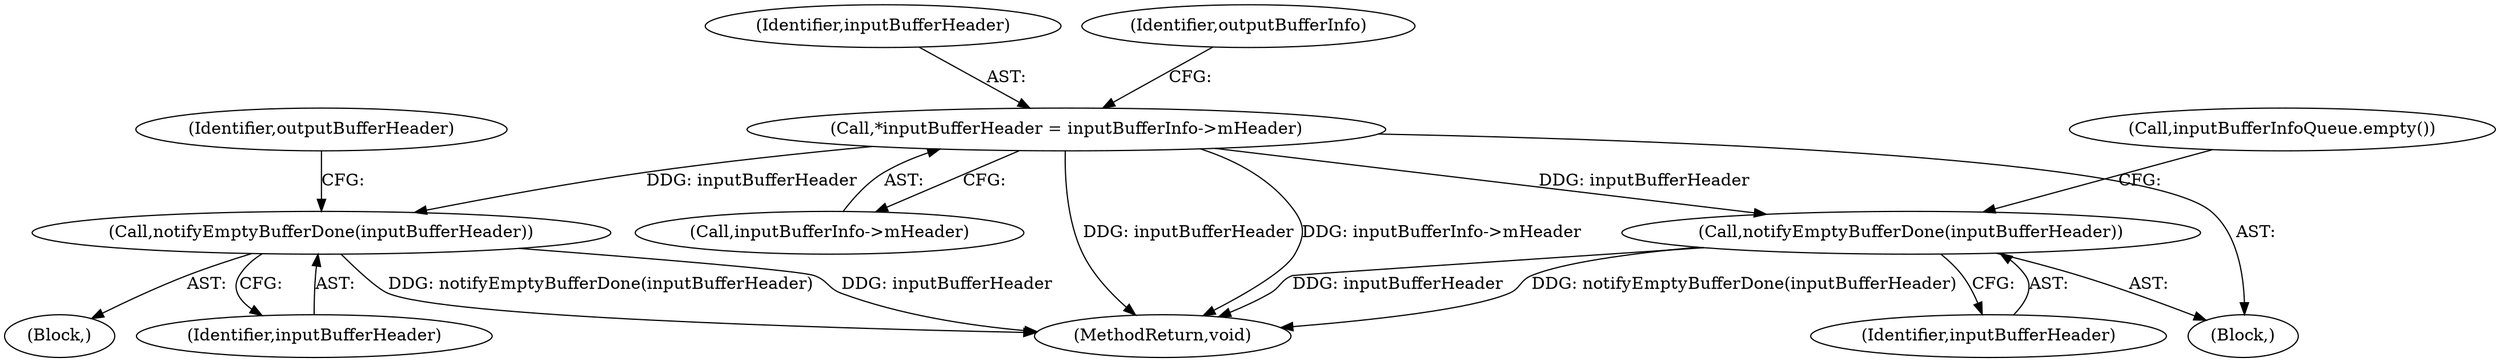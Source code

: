 digraph "0_Android_5443b57cc54f2e46b35246637be26a69e9f493e1_3@pointer" {
"1000156" [label="(Call,*inputBufferHeader = inputBufferInfo->mHeader)"];
"1000186" [label="(Call,notifyEmptyBufferDone(inputBufferHeader))"];
"1000543" [label="(Call,notifyEmptyBufferDone(inputBufferHeader))"];
"1000186" [label="(Call,notifyEmptyBufferDone(inputBufferHeader))"];
"1000190" [label="(Identifier,outputBufferHeader)"];
"1000545" [label="(MethodReturn,void)"];
"1000543" [label="(Call,notifyEmptyBufferDone(inputBufferHeader))"];
"1000149" [label="(Block,)"];
"1000178" [label="(Block,)"];
"1000157" [label="(Identifier,inputBufferHeader)"];
"1000146" [label="(Call,inputBufferInfoQueue.empty())"];
"1000187" [label="(Identifier,inputBufferHeader)"];
"1000156" [label="(Call,*inputBufferHeader = inputBufferInfo->mHeader)"];
"1000158" [label="(Call,inputBufferInfo->mHeader)"];
"1000544" [label="(Identifier,inputBufferHeader)"];
"1000163" [label="(Identifier,outputBufferInfo)"];
"1000156" -> "1000149"  [label="AST: "];
"1000156" -> "1000158"  [label="CFG: "];
"1000157" -> "1000156"  [label="AST: "];
"1000158" -> "1000156"  [label="AST: "];
"1000163" -> "1000156"  [label="CFG: "];
"1000156" -> "1000545"  [label="DDG: inputBufferHeader"];
"1000156" -> "1000545"  [label="DDG: inputBufferInfo->mHeader"];
"1000156" -> "1000186"  [label="DDG: inputBufferHeader"];
"1000156" -> "1000543"  [label="DDG: inputBufferHeader"];
"1000186" -> "1000178"  [label="AST: "];
"1000186" -> "1000187"  [label="CFG: "];
"1000187" -> "1000186"  [label="AST: "];
"1000190" -> "1000186"  [label="CFG: "];
"1000186" -> "1000545"  [label="DDG: notifyEmptyBufferDone(inputBufferHeader)"];
"1000186" -> "1000545"  [label="DDG: inputBufferHeader"];
"1000543" -> "1000149"  [label="AST: "];
"1000543" -> "1000544"  [label="CFG: "];
"1000544" -> "1000543"  [label="AST: "];
"1000146" -> "1000543"  [label="CFG: "];
"1000543" -> "1000545"  [label="DDG: notifyEmptyBufferDone(inputBufferHeader)"];
"1000543" -> "1000545"  [label="DDG: inputBufferHeader"];
}
